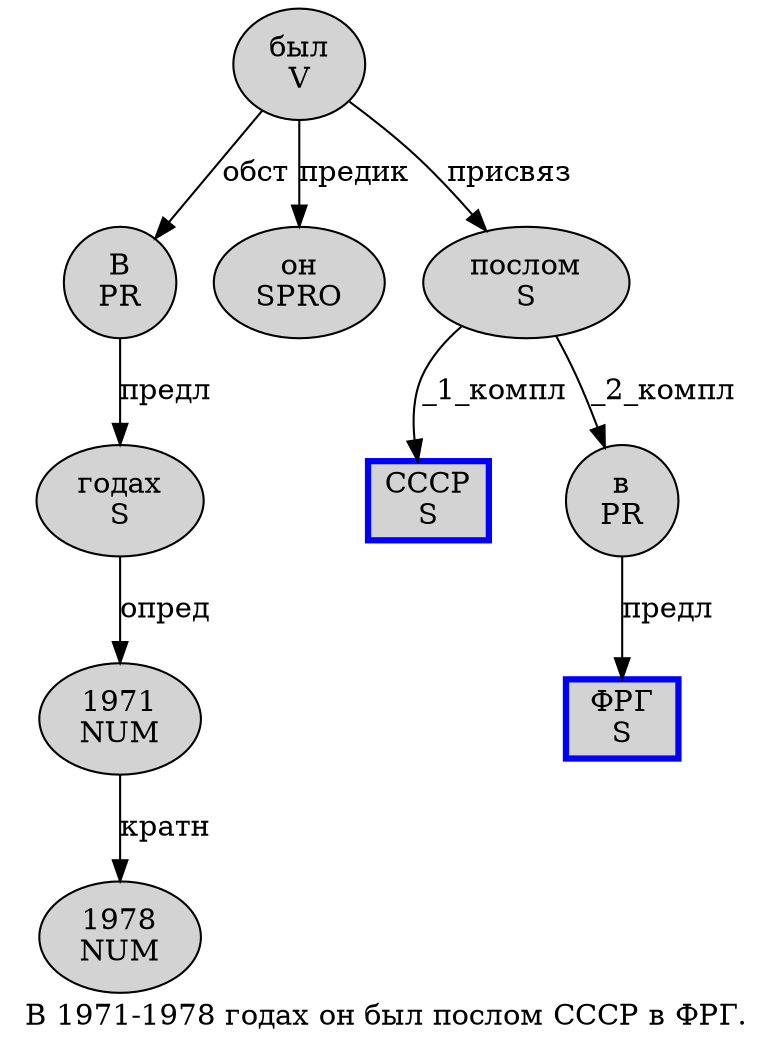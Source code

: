 digraph SENTENCE_434 {
	graph [label="В 1971-1978 годах он был послом СССР в ФРГ."]
	node [style=filled]
		0 [label="В
PR" color="" fillcolor=lightgray penwidth=1 shape=ellipse]
		1 [label="1971
NUM" color="" fillcolor=lightgray penwidth=1 shape=ellipse]
		3 [label="1978
NUM" color="" fillcolor=lightgray penwidth=1 shape=ellipse]
		4 [label="годах
S" color="" fillcolor=lightgray penwidth=1 shape=ellipse]
		5 [label="он
SPRO" color="" fillcolor=lightgray penwidth=1 shape=ellipse]
		6 [label="был
V" color="" fillcolor=lightgray penwidth=1 shape=ellipse]
		7 [label="послом
S" color="" fillcolor=lightgray penwidth=1 shape=ellipse]
		8 [label="СССР
S" color=blue fillcolor=lightgray penwidth=3 shape=box]
		9 [label="в
PR" color="" fillcolor=lightgray penwidth=1 shape=ellipse]
		10 [label="ФРГ
S" color=blue fillcolor=lightgray penwidth=3 shape=box]
			6 -> 0 [label="обст"]
			6 -> 5 [label="предик"]
			6 -> 7 [label="присвяз"]
			9 -> 10 [label="предл"]
			7 -> 8 [label="_1_компл"]
			7 -> 9 [label="_2_компл"]
			1 -> 3 [label="кратн"]
			0 -> 4 [label="предл"]
			4 -> 1 [label="опред"]
}